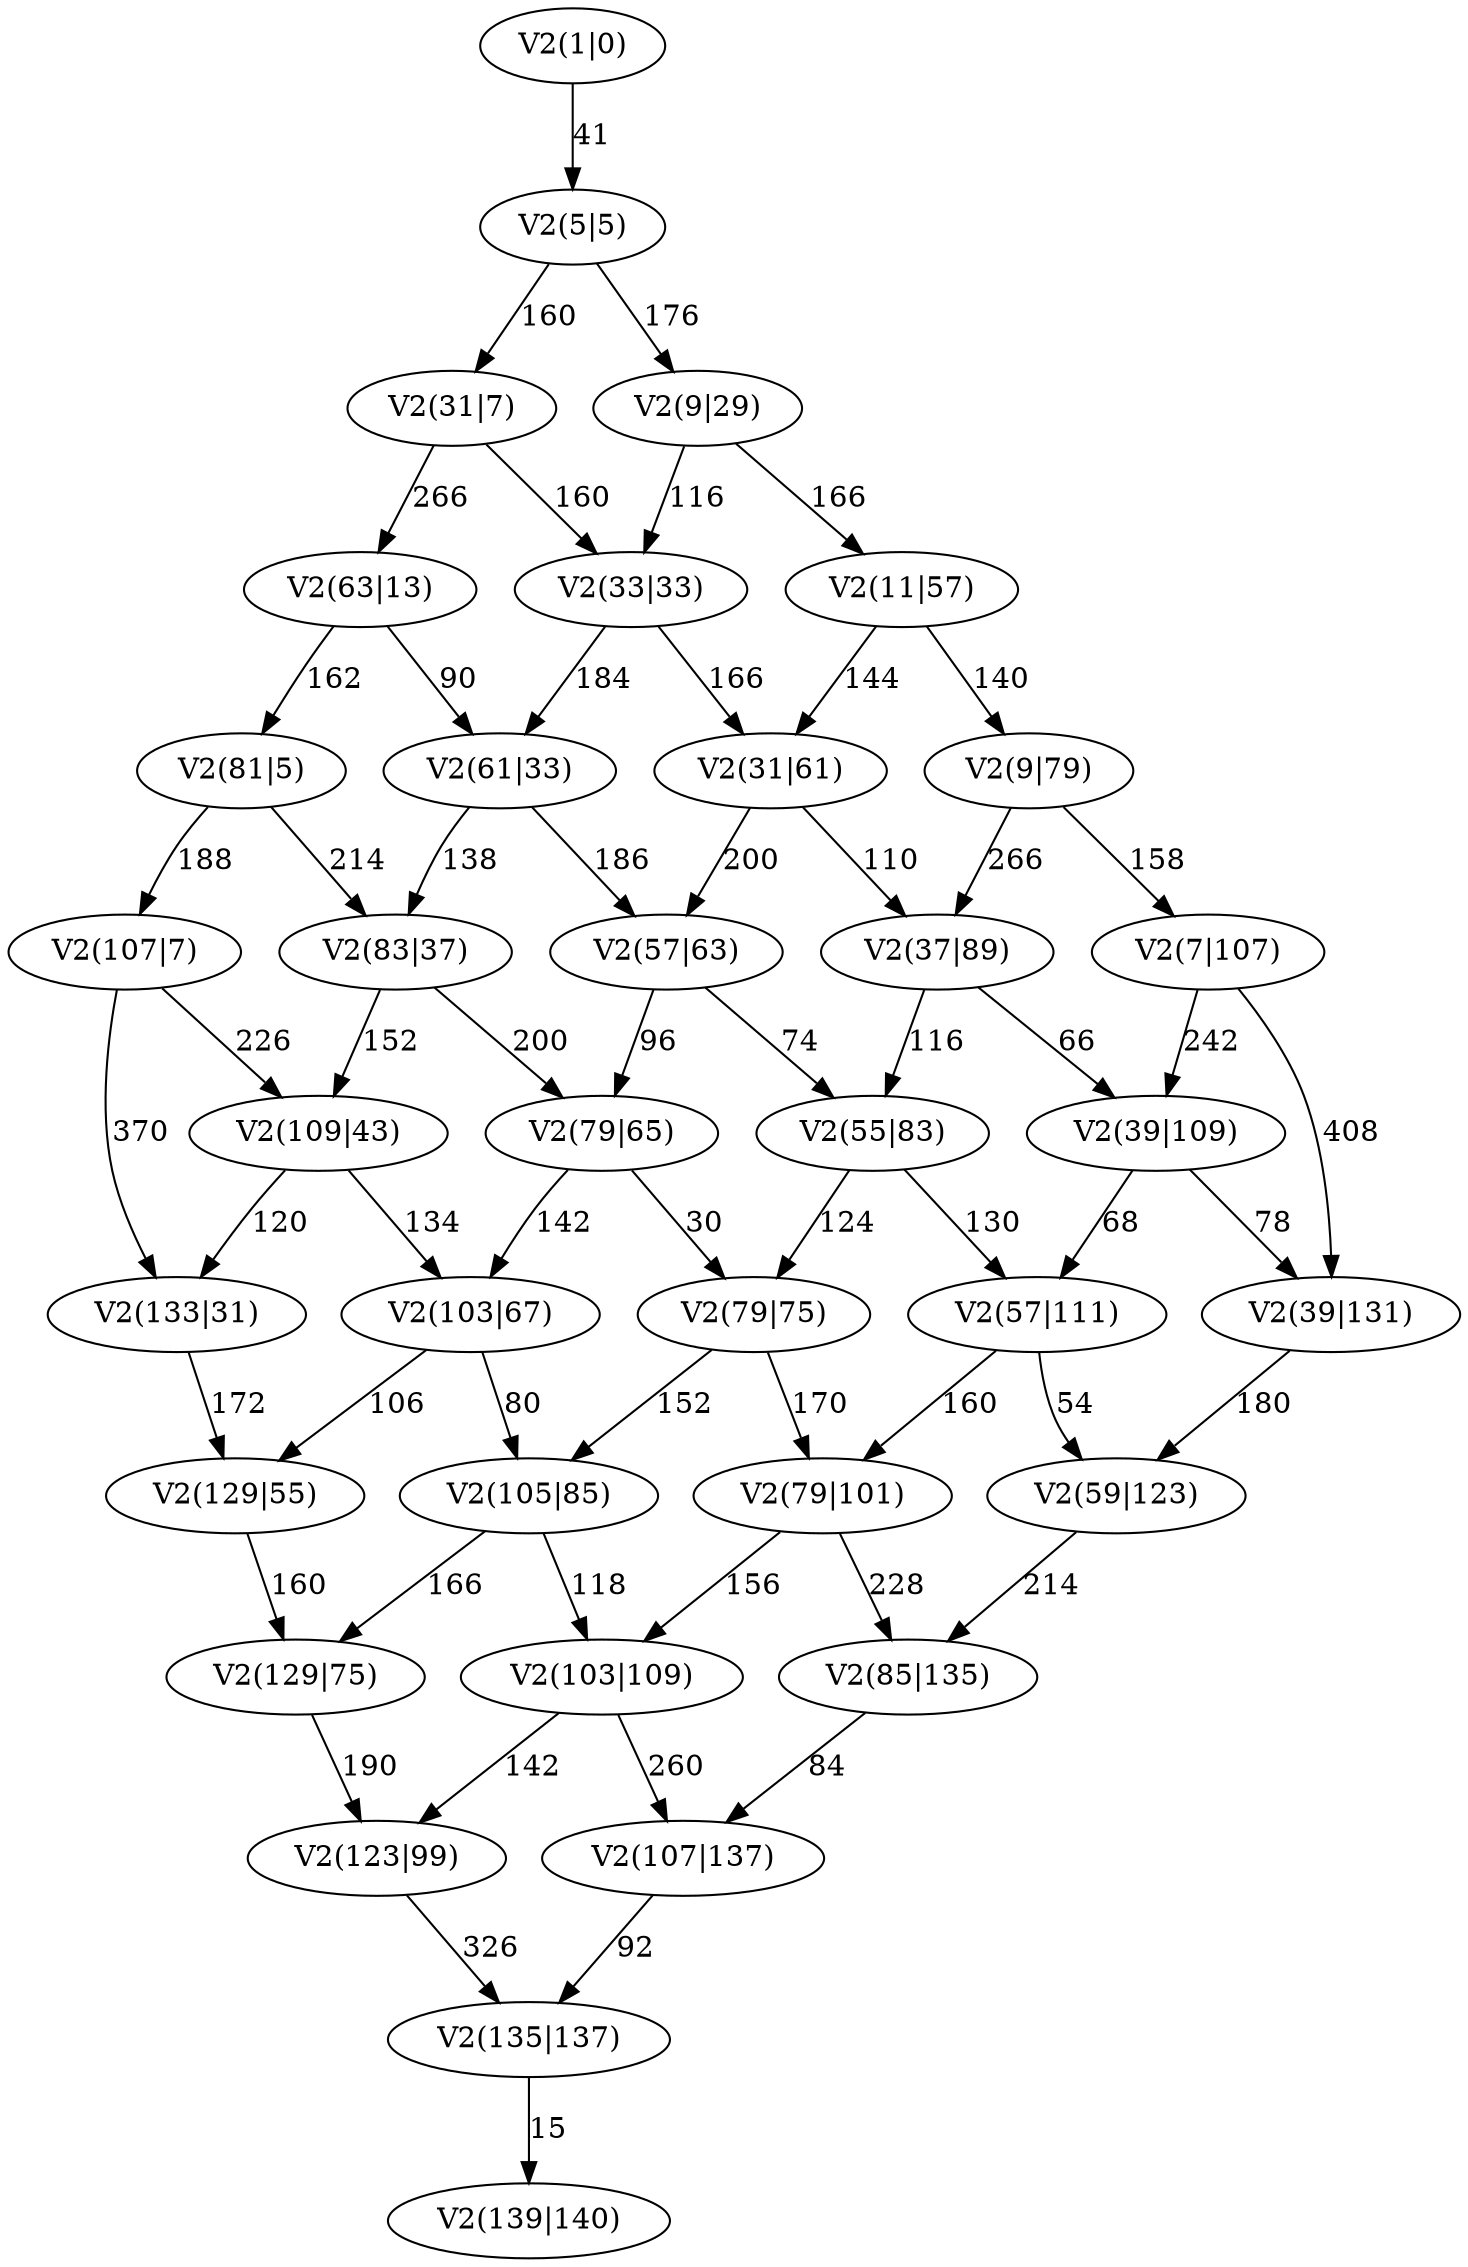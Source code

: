 digraph G {
  "5v5" [label="V2(5|5)"];
  "81v5" [label="V2(81|5)"];
  "31v7" [label="V2(31|7)"];
  "107v7" [label="V2(107|7)"];
  "63v13" [label="V2(63|13)"];
  "9v29" [label="V2(9|29)"];
  "133v31" [label="V2(133|31)"];
  "33v33" [label="V2(33|33)"];
  "61v33" [label="V2(61|33)"];
  "83v37" [label="V2(83|37)"];
  "109v43" [label="V2(109|43)"];
  "129v55" [label="V2(129|55)"];
  "11v57" [label="V2(11|57)"];
  "31v61" [label="V2(31|61)"];
  "57v63" [label="V2(57|63)"];
  "79v65" [label="V2(79|65)"];
  "103v67" [label="V2(103|67)"];
  "79v75" [label="V2(79|75)"];
  "129v75" [label="V2(129|75)"];
  "9v79" [label="V2(9|79)"];
  "55v83" [label="V2(55|83)"];
  "105v85" [label="V2(105|85)"];
  "37v89" [label="V2(37|89)"];
  "123v99" [label="V2(123|99)"];
  "79v101" [label="V2(79|101)"];
  "7v107" [label="V2(7|107)"];
  "39v109" [label="V2(39|109)"];
  "103v109" [label="V2(103|109)"];
  "57v111" [label="V2(57|111)"];
  "59v123" [label="V2(59|123)"];
  "39v131" [label="V2(39|131)"];
  "85v135" [label="V2(85|135)"];
  "107v137" [label="V2(107|137)"];
  "135v137" [label="V2(135|137)"];
  "1v0" [label="V2(1|0)"];
  "139v140" [label="V2(139|140)"];
  "5v5" -> "31v7" [label="160"];
  "5v5" -> "9v29" [label="176"];
  "81v5" -> "107v7" [label="188"];
  "81v5" -> "83v37" [label="214"];
  "31v7" -> "33v33" [label="160"];
  "31v7" -> "63v13" [label="266"];
  "107v7" -> "109v43" [label="226"];
  "107v7" -> "133v31" [label="370"];
  "63v13" -> "61v33" [label="90"];
  "63v13" -> "81v5" [label="162"];
  "9v29" -> "33v33" [label="116"];
  "9v29" -> "11v57" [label="166"];
  "133v31" -> "129v55" [label="172"];
  "33v33" -> "31v61" [label="166"];
  "33v33" -> "61v33" [label="184"];
  "61v33" -> "83v37" [label="138"];
  "61v33" -> "57v63" [label="186"];
  "83v37" -> "109v43" [label="152"];
  "83v37" -> "79v65" [label="200"];
  "109v43" -> "133v31" [label="120"];
  "109v43" -> "103v67" [label="134"];
  "129v55" -> "129v75" [label="160"];
  "11v57" -> "9v79" [label="140"];
  "11v57" -> "31v61" [label="144"];
  "31v61" -> "37v89" [label="110"];
  "31v61" -> "57v63" [label="200"];
  "57v63" -> "55v83" [label="74"];
  "57v63" -> "79v65" [label="96"];
  "79v65" -> "79v75" [label="30"];
  "79v65" -> "103v67" [label="142"];
  "103v67" -> "105v85" [label="80"];
  "103v67" -> "129v55" [label="106"];
  "79v75" -> "105v85" [label="152"];
  "79v75" -> "79v101" [label="170"];
  "129v75" -> "123v99" [label="190"];
  "9v79" -> "7v107" [label="158"];
  "9v79" -> "37v89" [label="266"];
  "55v83" -> "79v75" [label="124"];
  "55v83" -> "57v111" [label="130"];
  "105v85" -> "103v109" [label="118"];
  "105v85" -> "129v75" [label="166"];
  "37v89" -> "39v109" [label="66"];
  "37v89" -> "55v83" [label="116"];
  "123v99" -> "135v137" [label="326"];
  "79v101" -> "103v109" [label="156"];
  "79v101" -> "85v135" [label="228"];
  "7v107" -> "39v109" [label="242"];
  "7v107" -> "39v131" [label="408"];
  "39v109" -> "57v111" [label="68"];
  "39v109" -> "39v131" [label="78"];
  "103v109" -> "123v99" [label="142"];
  "103v109" -> "107v137" [label="260"];
  "57v111" -> "59v123" [label="54"];
  "57v111" -> "79v101" [label="160"];
  "59v123" -> "85v135" [label="214"];
  "39v131" -> "59v123" [label="180"];
  "85v135" -> "107v137" [label="84"];
  "107v137" -> "135v137" [label="92"];
  "135v137" -> "139v140" [label="15"];
  "1v0" -> "5v5" [label="41"];
}